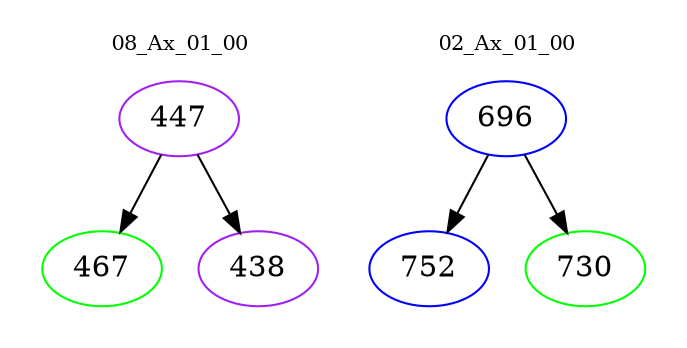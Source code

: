 digraph{
subgraph cluster_0 {
color = white
label = "08_Ax_01_00";
fontsize=10;
T0_447 [label="447", color="purple"]
T0_447 -> T0_467 [color="black"]
T0_467 [label="467", color="green"]
T0_447 -> T0_438 [color="black"]
T0_438 [label="438", color="purple"]
}
subgraph cluster_1 {
color = white
label = "02_Ax_01_00";
fontsize=10;
T1_696 [label="696", color="blue"]
T1_696 -> T1_752 [color="black"]
T1_752 [label="752", color="blue"]
T1_696 -> T1_730 [color="black"]
T1_730 [label="730", color="green"]
}
}
